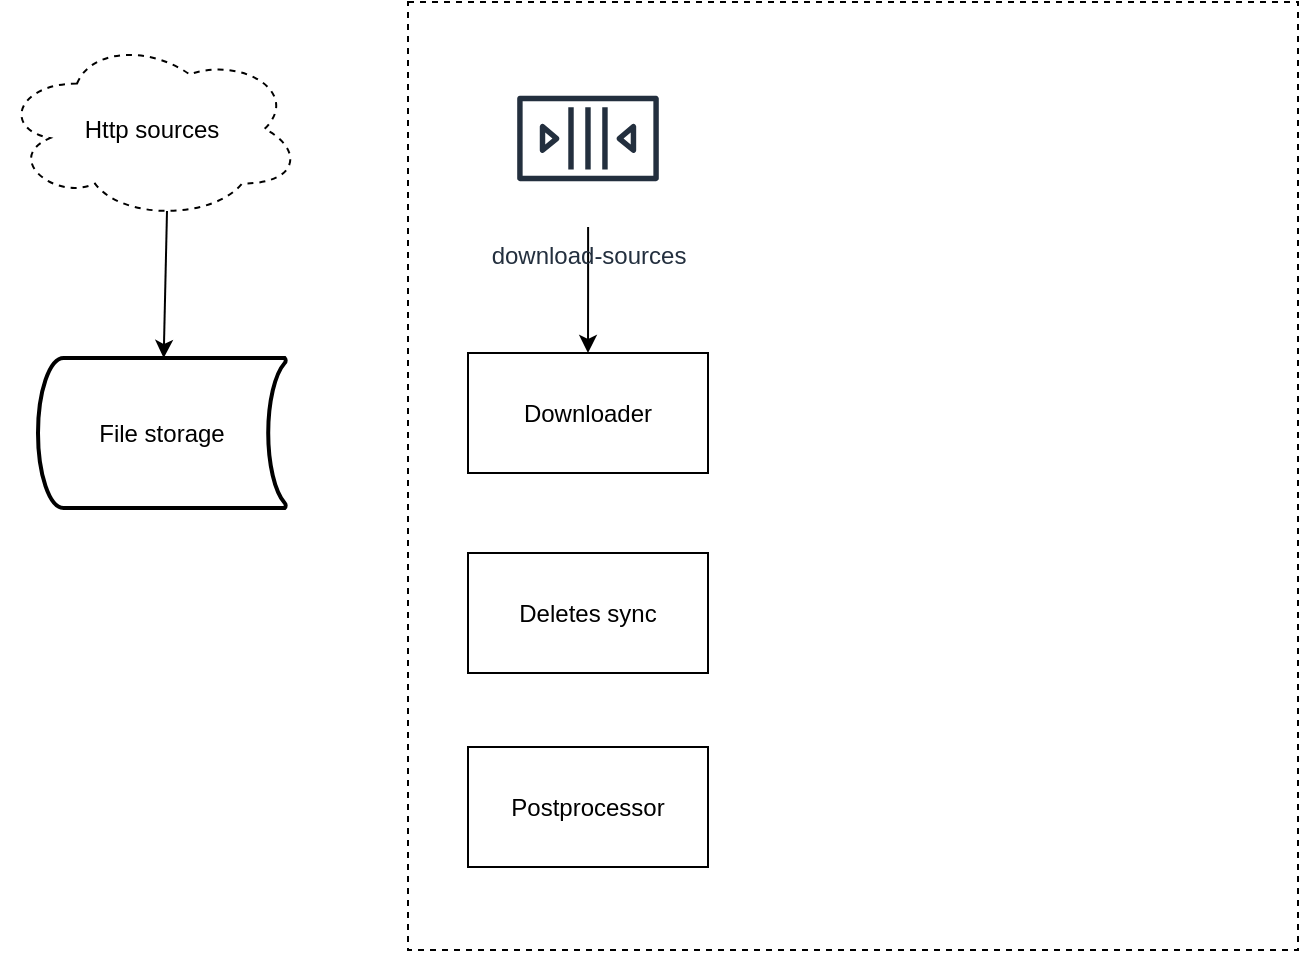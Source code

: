 <mxfile version="17.4.2" type="device"><diagram id="VWniWfxikhawdJDG2ZeO" name="Page-1"><mxGraphModel dx="1106" dy="806" grid="0" gridSize="10" guides="1" tooltips="1" connect="1" arrows="1" fold="1" page="1" pageScale="1" pageWidth="850" pageHeight="1100" math="0" shadow="0"><root><mxCell id="0"/><mxCell id="1" parent="0"/><mxCell id="7GgeJ12Qj3U7fmcU0LDz-1" value="" style="rounded=0;whiteSpace=wrap;html=1;dashed=1;" parent="1" vertex="1"><mxGeometry x="250" y="49" width="445" height="474" as="geometry"/></mxCell><mxCell id="7GgeJ12Qj3U7fmcU0LDz-3" value="Downloader" style="rounded=0;whiteSpace=wrap;html=1;" parent="1" vertex="1"><mxGeometry x="280" y="224.5" width="120" height="60" as="geometry"/></mxCell><mxCell id="7GgeJ12Qj3U7fmcU0LDz-4" value="Http sources" style="ellipse;shape=cloud;whiteSpace=wrap;html=1;dashed=1;" parent="1" vertex="1"><mxGeometry x="47" y="67" width="150" height="91" as="geometry"/></mxCell><mxCell id="7GgeJ12Qj3U7fmcU0LDz-5" value="Deletes sync" style="rounded=0;whiteSpace=wrap;html=1;" parent="1" vertex="1"><mxGeometry x="280" y="324.5" width="120" height="60" as="geometry"/></mxCell><mxCell id="7GgeJ12Qj3U7fmcU0LDz-6" value="Postprocessor" style="rounded=0;whiteSpace=wrap;html=1;" parent="1" vertex="1"><mxGeometry x="280" y="421.5" width="120" height="60" as="geometry"/></mxCell><mxCell id="cMNPTS26UZwuhz_45x8J-2" value="" style="endArrow=classic;html=1;rounded=0;exitX=0.55;exitY=0.95;exitDx=0;exitDy=0;exitPerimeter=0;" edge="1" parent="1" source="7GgeJ12Qj3U7fmcU0LDz-4" target="cMNPTS26UZwuhz_45x8J-3"><mxGeometry width="50" height="50" relative="1" as="geometry"><mxPoint x="82" y="387" as="sourcePoint"/><mxPoint x="138" y="225" as="targetPoint"/></mxGeometry></mxCell><mxCell id="cMNPTS26UZwuhz_45x8J-3" value="File storage" style="strokeWidth=2;html=1;shape=mxgraph.flowchart.stored_data;whiteSpace=wrap;" vertex="1" parent="1"><mxGeometry x="65" y="227" width="124" height="75" as="geometry"/></mxCell><mxCell id="cMNPTS26UZwuhz_45x8J-8" style="edgeStyle=orthogonalEdgeStyle;rounded=0;orthogonalLoop=1;jettySize=auto;html=1;entryX=0.5;entryY=0;entryDx=0;entryDy=0;" edge="1" parent="1" source="cMNPTS26UZwuhz_45x8J-4" target="7GgeJ12Qj3U7fmcU0LDz-3"><mxGeometry relative="1" as="geometry"/></mxCell><mxCell id="cMNPTS26UZwuhz_45x8J-4" value="download-sources" style="sketch=0;outlineConnect=0;fontColor=#232F3E;gradientColor=none;strokeColor=#232F3E;fillColor=#ffffff;dashed=0;verticalLabelPosition=bottom;verticalAlign=top;align=center;html=1;fontSize=12;fontStyle=0;aspect=fixed;shape=mxgraph.aws4.resourceIcon;resIcon=mxgraph.aws4.queue;" vertex="1" parent="1"><mxGeometry x="295.75" y="73" width="88.5" height="88.5" as="geometry"/></mxCell></root></mxGraphModel></diagram></mxfile>